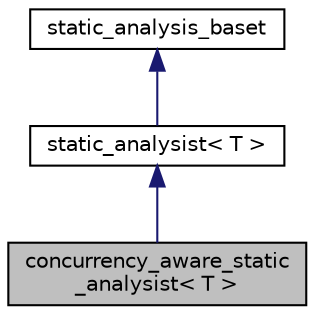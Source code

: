 digraph "concurrency_aware_static_analysist&lt; T &gt;"
{
 // LATEX_PDF_SIZE
  bgcolor="transparent";
  edge [fontname="Helvetica",fontsize="10",labelfontname="Helvetica",labelfontsize="10"];
  node [fontname="Helvetica",fontsize="10",shape=record];
  Node1 [label="concurrency_aware_static\l_analysist\< T \>",height=0.2,width=0.4,color="black", fillcolor="grey75", style="filled", fontcolor="black",tooltip=" "];
  Node2 -> Node1 [dir="back",color="midnightblue",fontsize="10",style="solid",fontname="Helvetica"];
  Node2 [label="static_analysist\< T \>",height=0.2,width=0.4,color="black",URL="$classstatic__analysist.html",tooltip=" "];
  Node3 -> Node2 [dir="back",color="midnightblue",fontsize="10",style="solid",fontname="Helvetica"];
  Node3 [label="static_analysis_baset",height=0.2,width=0.4,color="black",URL="$classstatic__analysis__baset.html",tooltip=" "];
}
